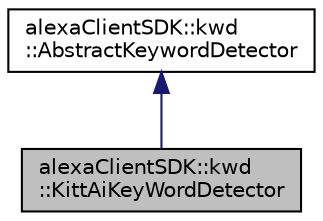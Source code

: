 digraph "alexaClientSDK::kwd::KittAiKeyWordDetector"
{
  edge [fontname="Helvetica",fontsize="10",labelfontname="Helvetica",labelfontsize="10"];
  node [fontname="Helvetica",fontsize="10",shape=record];
  Node2 [label="alexaClientSDK::kwd\l::KittAiKeyWordDetector",height=0.2,width=0.4,color="black", fillcolor="grey75", style="filled", fontcolor="black"];
  Node3 -> Node2 [dir="back",color="midnightblue",fontsize="10",style="solid",fontname="Helvetica"];
  Node3 [label="alexaClientSDK::kwd\l::AbstractKeywordDetector",height=0.2,width=0.4,color="black", fillcolor="white", style="filled",URL="$classalexa_client_s_d_k_1_1kwd_1_1_abstract_keyword_detector.html"];
}
